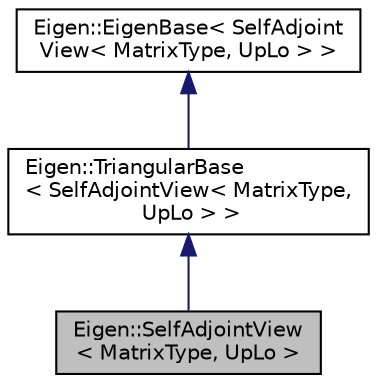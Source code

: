 digraph "Eigen::SelfAdjointView&lt; MatrixType, UpLo &gt;"
{
  edge [fontname="Helvetica",fontsize="10",labelfontname="Helvetica",labelfontsize="10"];
  node [fontname="Helvetica",fontsize="10",shape=record];
  Node1 [label="Eigen::SelfAdjointView\l\< MatrixType, UpLo \>",height=0.2,width=0.4,color="black", fillcolor="grey75", style="filled" fontcolor="black"];
  Node2 -> Node1 [dir="back",color="midnightblue",fontsize="10",style="solid",fontname="Helvetica"];
  Node2 [label="Eigen::TriangularBase\l\< SelfAdjointView\< MatrixType,\l UpLo \> \>",height=0.2,width=0.4,color="black", fillcolor="white", style="filled",URL="$classEigen_1_1TriangularBase.html"];
  Node3 -> Node2 [dir="back",color="midnightblue",fontsize="10",style="solid",fontname="Helvetica"];
  Node3 [label="Eigen::EigenBase\< SelfAdjoint\lView\< MatrixType, UpLo \> \>",height=0.2,width=0.4,color="black", fillcolor="white", style="filled",URL="$structEigen_1_1EigenBase.html"];
}
